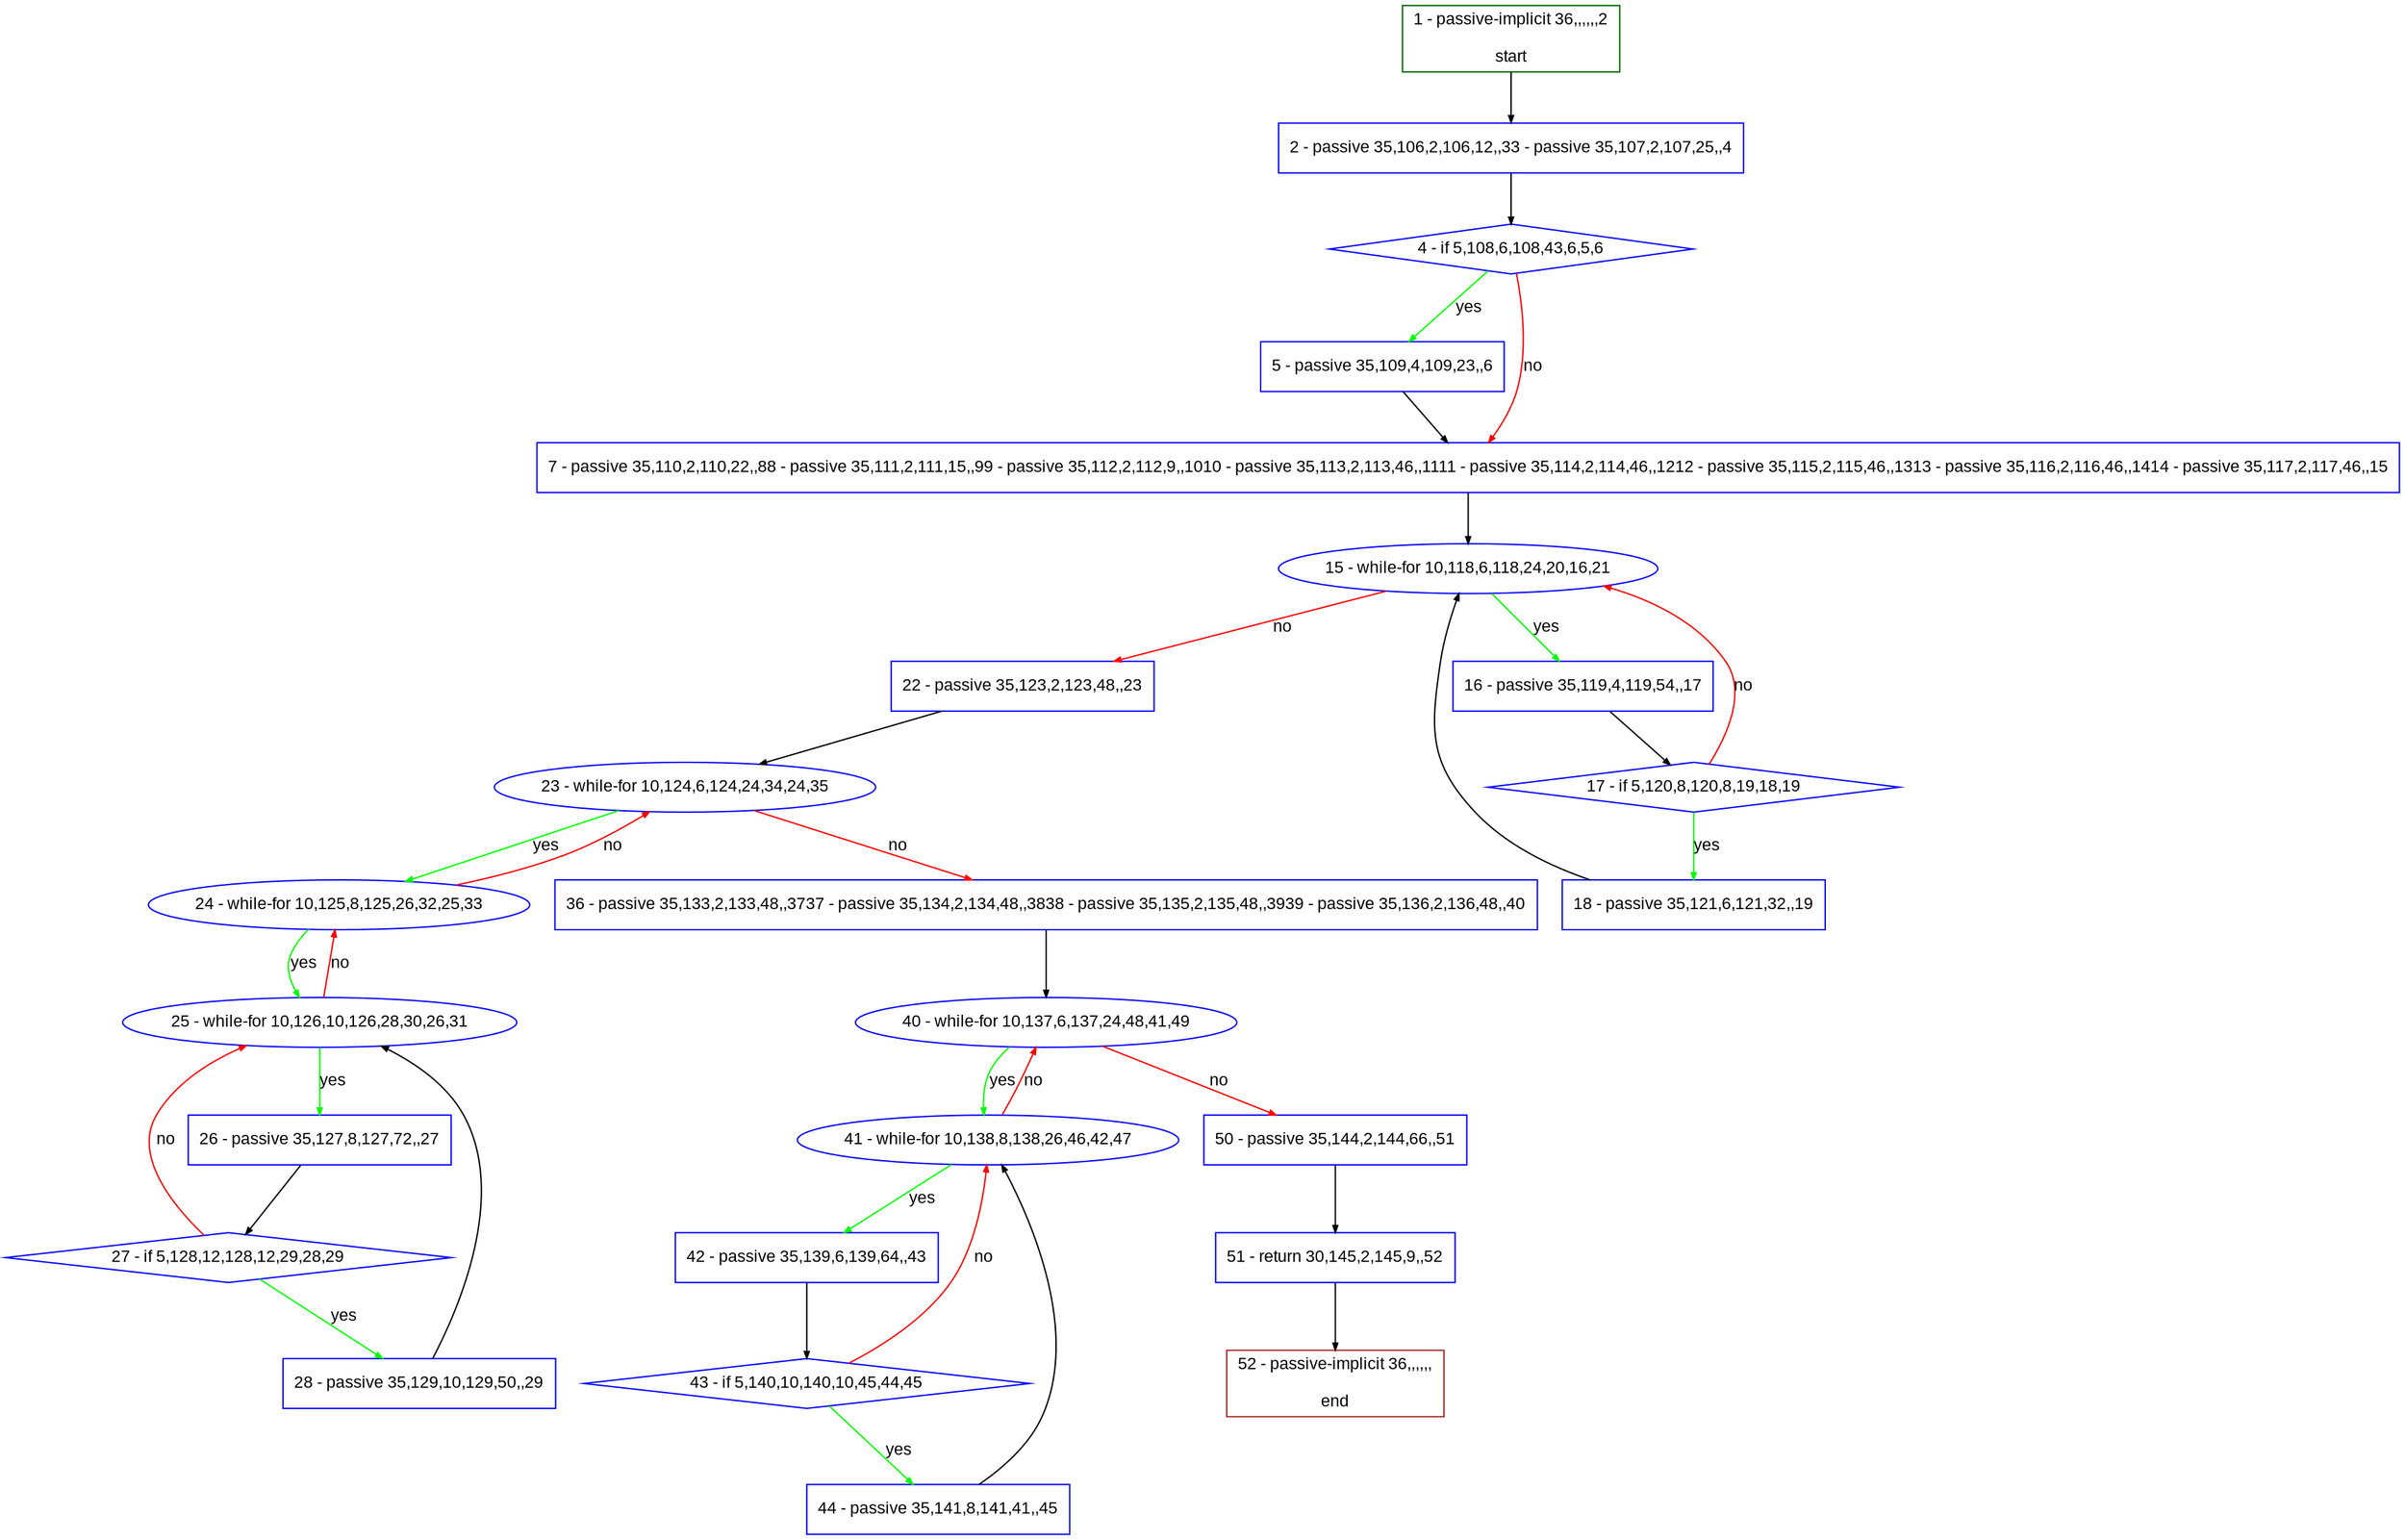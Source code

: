 digraph "" {
  graph [pack="true", label="", fontsize="12", packmode="clust", fontname="Arial", fillcolor="#FFFFCC", bgcolor="white", style="rounded,filled", compound="true"];
  node [node_initialized="no", label="", color="grey", fontsize="12", fillcolor="white", fontname="Arial", style="filled", shape="rectangle", compound="true", fixedsize="false"];
  edge [fontcolor="black", arrowhead="normal", arrowtail="none", arrowsize="0.5", ltail="", label="", color="black", fontsize="12", lhead="", fontname="Arial", dir="forward", compound="true"];
  __N1 [label="2 - passive 35,106,2,106,12,,33 - passive 35,107,2,107,25,,4", color="#0000ff", fillcolor="#ffffff", style="filled", shape="box"];
  __N2 [label="1 - passive-implicit 36,,,,,,2\n\nstart", color="#006400", fillcolor="#ffffff", style="filled", shape="box"];
  __N3 [label="4 - if 5,108,6,108,43,6,5,6", color="#0000ff", fillcolor="#ffffff", style="filled", shape="diamond"];
  __N4 [label="5 - passive 35,109,4,109,23,,6", color="#0000ff", fillcolor="#ffffff", style="filled", shape="box"];
  __N5 [label="7 - passive 35,110,2,110,22,,88 - passive 35,111,2,111,15,,99 - passive 35,112,2,112,9,,1010 - passive 35,113,2,113,46,,1111 - passive 35,114,2,114,46,,1212 - passive 35,115,2,115,46,,1313 - passive 35,116,2,116,46,,1414 - passive 35,117,2,117,46,,15", color="#0000ff", fillcolor="#ffffff", style="filled", shape="box"];
  __N6 [label="15 - while-for 10,118,6,118,24,20,16,21", color="#0000ff", fillcolor="#ffffff", style="filled", shape="oval"];
  __N7 [label="16 - passive 35,119,4,119,54,,17", color="#0000ff", fillcolor="#ffffff", style="filled", shape="box"];
  __N8 [label="22 - passive 35,123,2,123,48,,23", color="#0000ff", fillcolor="#ffffff", style="filled", shape="box"];
  __N9 [label="17 - if 5,120,8,120,8,19,18,19", color="#0000ff", fillcolor="#ffffff", style="filled", shape="diamond"];
  __N10 [label="18 - passive 35,121,6,121,32,,19", color="#0000ff", fillcolor="#ffffff", style="filled", shape="box"];
  __N11 [label="23 - while-for 10,124,6,124,24,34,24,35", color="#0000ff", fillcolor="#ffffff", style="filled", shape="oval"];
  __N12 [label="24 - while-for 10,125,8,125,26,32,25,33", color="#0000ff", fillcolor="#ffffff", style="filled", shape="oval"];
  __N13 [label="36 - passive 35,133,2,133,48,,3737 - passive 35,134,2,134,48,,3838 - passive 35,135,2,135,48,,3939 - passive 35,136,2,136,48,,40", color="#0000ff", fillcolor="#ffffff", style="filled", shape="box"];
  __N14 [label="25 - while-for 10,126,10,126,28,30,26,31", color="#0000ff", fillcolor="#ffffff", style="filled", shape="oval"];
  __N15 [label="26 - passive 35,127,8,127,72,,27", color="#0000ff", fillcolor="#ffffff", style="filled", shape="box"];
  __N16 [label="27 - if 5,128,12,128,12,29,28,29", color="#0000ff", fillcolor="#ffffff", style="filled", shape="diamond"];
  __N17 [label="28 - passive 35,129,10,129,50,,29", color="#0000ff", fillcolor="#ffffff", style="filled", shape="box"];
  __N18 [label="40 - while-for 10,137,6,137,24,48,41,49", color="#0000ff", fillcolor="#ffffff", style="filled", shape="oval"];
  __N19 [label="41 - while-for 10,138,8,138,26,46,42,47", color="#0000ff", fillcolor="#ffffff", style="filled", shape="oval"];
  __N20 [label="50 - passive 35,144,2,144,66,,51", color="#0000ff", fillcolor="#ffffff", style="filled", shape="box"];
  __N21 [label="42 - passive 35,139,6,139,64,,43", color="#0000ff", fillcolor="#ffffff", style="filled", shape="box"];
  __N22 [label="43 - if 5,140,10,140,10,45,44,45", color="#0000ff", fillcolor="#ffffff", style="filled", shape="diamond"];
  __N23 [label="44 - passive 35,141,8,141,41,,45", color="#0000ff", fillcolor="#ffffff", style="filled", shape="box"];
  __N24 [label="51 - return 30,145,2,145,9,,52", color="#0000ff", fillcolor="#ffffff", style="filled", shape="box"];
  __N25 [label="52 - passive-implicit 36,,,,,,\n\nend", color="#a52a2a", fillcolor="#ffffff", style="filled", shape="box"];
  __N2 -> __N1 [arrowhead="normal", arrowtail="none", color="#000000", label="", dir="forward"];
  __N1 -> __N3 [arrowhead="normal", arrowtail="none", color="#000000", label="", dir="forward"];
  __N3 -> __N4 [arrowhead="normal", arrowtail="none", color="#00ff00", label="yes", dir="forward"];
  __N3 -> __N5 [arrowhead="normal", arrowtail="none", color="#ff0000", label="no", dir="forward"];
  __N4 -> __N5 [arrowhead="normal", arrowtail="none", color="#000000", label="", dir="forward"];
  __N5 -> __N6 [arrowhead="normal", arrowtail="none", color="#000000", label="", dir="forward"];
  __N6 -> __N7 [arrowhead="normal", arrowtail="none", color="#00ff00", label="yes", dir="forward"];
  __N6 -> __N8 [arrowhead="normal", arrowtail="none", color="#ff0000", label="no", dir="forward"];
  __N7 -> __N9 [arrowhead="normal", arrowtail="none", color="#000000", label="", dir="forward"];
  __N9 -> __N6 [arrowhead="normal", arrowtail="none", color="#ff0000", label="no", dir="forward"];
  __N9 -> __N10 [arrowhead="normal", arrowtail="none", color="#00ff00", label="yes", dir="forward"];
  __N10 -> __N6 [arrowhead="normal", arrowtail="none", color="#000000", label="", dir="forward"];
  __N8 -> __N11 [arrowhead="normal", arrowtail="none", color="#000000", label="", dir="forward"];
  __N11 -> __N12 [arrowhead="normal", arrowtail="none", color="#00ff00", label="yes", dir="forward"];
  __N12 -> __N11 [arrowhead="normal", arrowtail="none", color="#ff0000", label="no", dir="forward"];
  __N11 -> __N13 [arrowhead="normal", arrowtail="none", color="#ff0000", label="no", dir="forward"];
  __N12 -> __N14 [arrowhead="normal", arrowtail="none", color="#00ff00", label="yes", dir="forward"];
  __N14 -> __N12 [arrowhead="normal", arrowtail="none", color="#ff0000", label="no", dir="forward"];
  __N14 -> __N15 [arrowhead="normal", arrowtail="none", color="#00ff00", label="yes", dir="forward"];
  __N15 -> __N16 [arrowhead="normal", arrowtail="none", color="#000000", label="", dir="forward"];
  __N16 -> __N14 [arrowhead="normal", arrowtail="none", color="#ff0000", label="no", dir="forward"];
  __N16 -> __N17 [arrowhead="normal", arrowtail="none", color="#00ff00", label="yes", dir="forward"];
  __N17 -> __N14 [arrowhead="normal", arrowtail="none", color="#000000", label="", dir="forward"];
  __N13 -> __N18 [arrowhead="normal", arrowtail="none", color="#000000", label="", dir="forward"];
  __N18 -> __N19 [arrowhead="normal", arrowtail="none", color="#00ff00", label="yes", dir="forward"];
  __N19 -> __N18 [arrowhead="normal", arrowtail="none", color="#ff0000", label="no", dir="forward"];
  __N18 -> __N20 [arrowhead="normal", arrowtail="none", color="#ff0000", label="no", dir="forward"];
  __N19 -> __N21 [arrowhead="normal", arrowtail="none", color="#00ff00", label="yes", dir="forward"];
  __N21 -> __N22 [arrowhead="normal", arrowtail="none", color="#000000", label="", dir="forward"];
  __N22 -> __N19 [arrowhead="normal", arrowtail="none", color="#ff0000", label="no", dir="forward"];
  __N22 -> __N23 [arrowhead="normal", arrowtail="none", color="#00ff00", label="yes", dir="forward"];
  __N23 -> __N19 [arrowhead="normal", arrowtail="none", color="#000000", label="", dir="forward"];
  __N20 -> __N24 [arrowhead="normal", arrowtail="none", color="#000000", label="", dir="forward"];
  __N24 -> __N25 [arrowhead="normal", arrowtail="none", color="#000000", label="", dir="forward"];
}
